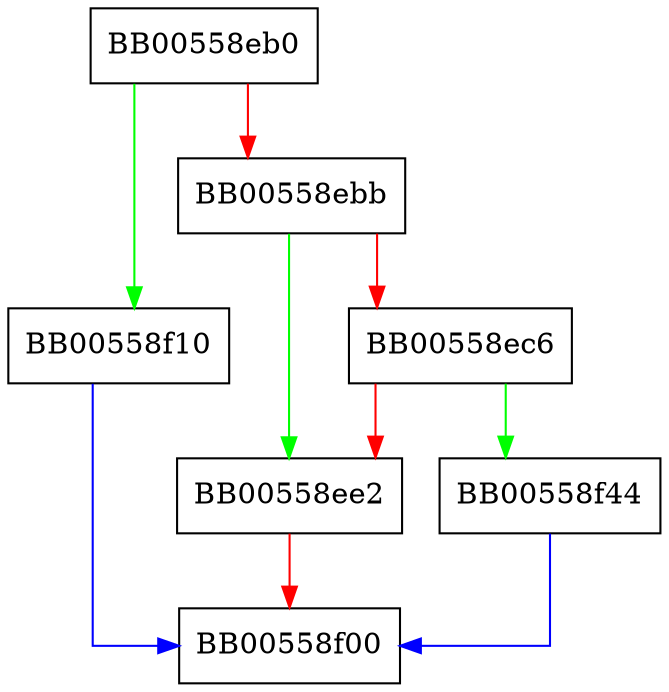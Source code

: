 digraph OSSL_CMP_CTX_set1_no_proxy {
  node [shape="box"];
  graph [splines=ortho];
  BB00558eb0 -> BB00558f10 [color="green"];
  BB00558eb0 -> BB00558ebb [color="red"];
  BB00558ebb -> BB00558ee2 [color="green"];
  BB00558ebb -> BB00558ec6 [color="red"];
  BB00558ec6 -> BB00558f44 [color="green"];
  BB00558ec6 -> BB00558ee2 [color="red"];
  BB00558ee2 -> BB00558f00 [color="red"];
  BB00558f10 -> BB00558f00 [color="blue"];
  BB00558f44 -> BB00558f00 [color="blue"];
}
